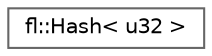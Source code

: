 digraph "Graphical Class Hierarchy"
{
 // INTERACTIVE_SVG=YES
 // LATEX_PDF_SIZE
  bgcolor="transparent";
  edge [fontname=Helvetica,fontsize=10,labelfontname=Helvetica,labelfontsize=10];
  node [fontname=Helvetica,fontsize=10,shape=box,height=0.2,width=0.4];
  rankdir="LR";
  Node0 [id="Node000000",label="fl::Hash\< u32 \>",height=0.2,width=0.4,color="grey40", fillcolor="white", style="filled",URL="$da/d7e/structfl_1_1_hash_3_01u32_01_4.html",tooltip=" "];
}
